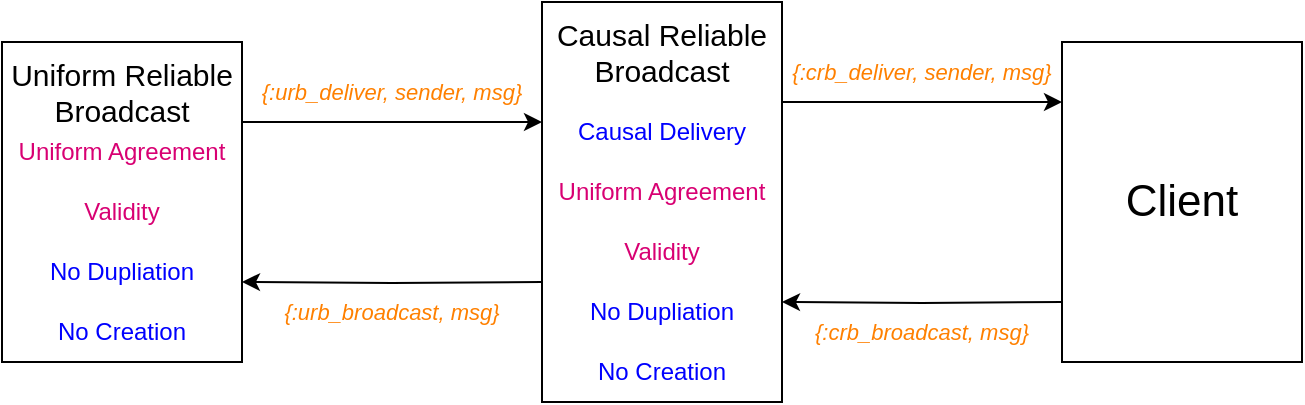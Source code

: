 <mxfile version="20.3.0" type="device"><diagram id="M6e7OlNyyqy28DpkqLrd" name="Page-1"><mxGraphModel dx="-67" dy="521" grid="1" gridSize="10" guides="1" tooltips="1" connect="1" arrows="1" fold="1" page="1" pageScale="1" pageWidth="827" pageHeight="1169" math="0" shadow="0"><root><mxCell id="0"/><mxCell id="1" parent="0"/><mxCell id="WrCDOhAYCs4RHVcMJeQU-1" style="edgeStyle=orthogonalEdgeStyle;rounded=0;orthogonalLoop=1;jettySize=auto;html=1;exitX=1;exitY=0.25;exitDx=0;exitDy=0;" edge="1" parent="1" source="WrCDOhAYCs4RHVcMJeQU-2"><mxGeometry relative="1" as="geometry"><mxPoint x="1390" y="90" as="targetPoint"/></mxGeometry></mxCell><mxCell id="WrCDOhAYCs4RHVcMJeQU-2" value="" style="rounded=0;whiteSpace=wrap;html=1;align=center;" vertex="1" parent="1"><mxGeometry x="1130" y="40" width="120" height="200" as="geometry"/></mxCell><mxCell id="WrCDOhAYCs4RHVcMJeQU-3" value="Causal Reliable Broadcast" style="text;html=1;strokeColor=none;fillColor=none;align=center;verticalAlign=middle;whiteSpace=wrap;rounded=0;fontSize=15;" vertex="1" parent="1"><mxGeometry x="1130" y="50" width="120" height="30" as="geometry"/></mxCell><mxCell id="WrCDOhAYCs4RHVcMJeQU-4" value="Validity" style="text;html=1;strokeColor=none;fillColor=none;align=center;verticalAlign=middle;whiteSpace=wrap;rounded=0;fontColor=#D80073;" vertex="1" parent="1"><mxGeometry x="1130" y="150" width="120" height="30" as="geometry"/></mxCell><mxCell id="WrCDOhAYCs4RHVcMJeQU-5" value="No Dupliation" style="text;html=1;strokeColor=none;fillColor=none;align=center;verticalAlign=middle;whiteSpace=wrap;rounded=0;fontColor=#0000FF;" vertex="1" parent="1"><mxGeometry x="1130" y="180" width="120" height="30" as="geometry"/></mxCell><mxCell id="WrCDOhAYCs4RHVcMJeQU-6" value="No Creation" style="text;html=1;strokeColor=none;fillColor=none;align=center;verticalAlign=middle;whiteSpace=wrap;rounded=0;fontColor=#0000FF;" vertex="1" parent="1"><mxGeometry x="1130" y="210" width="120" height="30" as="geometry"/></mxCell><mxCell id="WrCDOhAYCs4RHVcMJeQU-7" value="Uniform Agreement" style="text;html=1;strokeColor=none;fillColor=none;align=center;verticalAlign=middle;whiteSpace=wrap;rounded=0;fontColor=#D80073;" vertex="1" parent="1"><mxGeometry x="1130" y="120" width="120" height="30" as="geometry"/></mxCell><mxCell id="WrCDOhAYCs4RHVcMJeQU-8" style="edgeStyle=orthogonalEdgeStyle;rounded=0;orthogonalLoop=1;jettySize=auto;html=1;entryX=1;entryY=0.75;entryDx=0;entryDy=0;" edge="1" parent="1" target="WrCDOhAYCs4RHVcMJeQU-2"><mxGeometry relative="1" as="geometry"><mxPoint x="1390" y="190" as="sourcePoint"/></mxGeometry></mxCell><mxCell id="WrCDOhAYCs4RHVcMJeQU-9" value="Client" style="rounded=0;whiteSpace=wrap;html=1;align=center;fontSize=22;" vertex="1" parent="1"><mxGeometry x="1390" y="60" width="120" height="160" as="geometry"/></mxCell><mxCell id="WrCDOhAYCs4RHVcMJeQU-10" value="{:crb_deliver, sender, msg}" style="text;html=1;strokeColor=none;fillColor=none;align=center;verticalAlign=middle;whiteSpace=wrap;rounded=0;fontSize=11;fontColor=#FF8000;fontStyle=2" vertex="1" parent="1"><mxGeometry x="1250" y="60" width="140" height="30" as="geometry"/></mxCell><mxCell id="WrCDOhAYCs4RHVcMJeQU-11" value="{:crb_broadcast, msg}" style="text;html=1;strokeColor=none;fillColor=none;align=center;verticalAlign=middle;whiteSpace=wrap;rounded=0;fontSize=11;fontColor=#FF8000;fontStyle=2" vertex="1" parent="1"><mxGeometry x="1260" y="190" width="120" height="30" as="geometry"/></mxCell><mxCell id="WrCDOhAYCs4RHVcMJeQU-12" value="Causal Delivery" style="text;html=1;strokeColor=none;fillColor=none;align=center;verticalAlign=middle;whiteSpace=wrap;rounded=0;fontColor=#0000FF;" vertex="1" parent="1"><mxGeometry x="1130" y="90" width="120" height="30" as="geometry"/></mxCell><mxCell id="WrCDOhAYCs4RHVcMJeQU-13" style="edgeStyle=orthogonalEdgeStyle;rounded=0;orthogonalLoop=1;jettySize=auto;html=1;exitX=1;exitY=0.25;exitDx=0;exitDy=0;entryX=0;entryY=0.25;entryDx=0;entryDy=0;" edge="1" parent="1" source="WrCDOhAYCs4RHVcMJeQU-14"><mxGeometry relative="1" as="geometry"><mxPoint x="1130.0" y="100.0" as="targetPoint"/></mxGeometry></mxCell><mxCell id="WrCDOhAYCs4RHVcMJeQU-14" value="" style="rounded=0;whiteSpace=wrap;html=1;align=center;" vertex="1" parent="1"><mxGeometry x="860" y="60" width="120" height="160" as="geometry"/></mxCell><mxCell id="WrCDOhAYCs4RHVcMJeQU-15" value="Uniform Reliable Broadcast" style="text;html=1;strokeColor=none;fillColor=none;align=center;verticalAlign=middle;whiteSpace=wrap;rounded=0;fontSize=15;" vertex="1" parent="1"><mxGeometry x="860" y="70" width="120" height="30" as="geometry"/></mxCell><mxCell id="WrCDOhAYCs4RHVcMJeQU-16" value="Validity" style="text;html=1;strokeColor=none;fillColor=none;align=center;verticalAlign=middle;whiteSpace=wrap;rounded=0;fontColor=#D80073;" vertex="1" parent="1"><mxGeometry x="860" y="130" width="120" height="30" as="geometry"/></mxCell><mxCell id="WrCDOhAYCs4RHVcMJeQU-17" value="No Dupliation" style="text;html=1;strokeColor=none;fillColor=none;align=center;verticalAlign=middle;whiteSpace=wrap;rounded=0;fontColor=#0000FF;" vertex="1" parent="1"><mxGeometry x="860" y="160" width="120" height="30" as="geometry"/></mxCell><mxCell id="WrCDOhAYCs4RHVcMJeQU-18" value="No Creation" style="text;html=1;strokeColor=none;fillColor=none;align=center;verticalAlign=middle;whiteSpace=wrap;rounded=0;fontColor=#0000FF;" vertex="1" parent="1"><mxGeometry x="860" y="190" width="120" height="30" as="geometry"/></mxCell><mxCell id="WrCDOhAYCs4RHVcMJeQU-19" value="Uniform Agreement" style="text;html=1;strokeColor=none;fillColor=none;align=center;verticalAlign=middle;whiteSpace=wrap;rounded=0;fontColor=#D80073;" vertex="1" parent="1"><mxGeometry x="860" y="100" width="120" height="30" as="geometry"/></mxCell><mxCell id="WrCDOhAYCs4RHVcMJeQU-20" style="edgeStyle=orthogonalEdgeStyle;rounded=0;orthogonalLoop=1;jettySize=auto;html=1;exitX=0;exitY=0.75;exitDx=0;exitDy=0;entryX=1;entryY=0.75;entryDx=0;entryDy=0;" edge="1" parent="1" target="WrCDOhAYCs4RHVcMJeQU-14"><mxGeometry relative="1" as="geometry"><mxPoint x="1130.0" y="180.0" as="sourcePoint"/></mxGeometry></mxCell><mxCell id="WrCDOhAYCs4RHVcMJeQU-21" value="{:urb_deliver, sender, msg}" style="text;html=1;strokeColor=none;fillColor=none;align=center;verticalAlign=middle;whiteSpace=wrap;rounded=0;fontSize=11;fontColor=#FF8000;fontStyle=2" vertex="1" parent="1"><mxGeometry x="980" y="70" width="150" height="30" as="geometry"/></mxCell><mxCell id="WrCDOhAYCs4RHVcMJeQU-22" value="{:urb_broadcast, msg}" style="text;html=1;strokeColor=none;fillColor=none;align=center;verticalAlign=middle;whiteSpace=wrap;rounded=0;fontSize=11;fontColor=#FF8000;fontStyle=2" vertex="1" parent="1"><mxGeometry x="995" y="180" width="120" height="30" as="geometry"/></mxCell></root></mxGraphModel></diagram></mxfile>